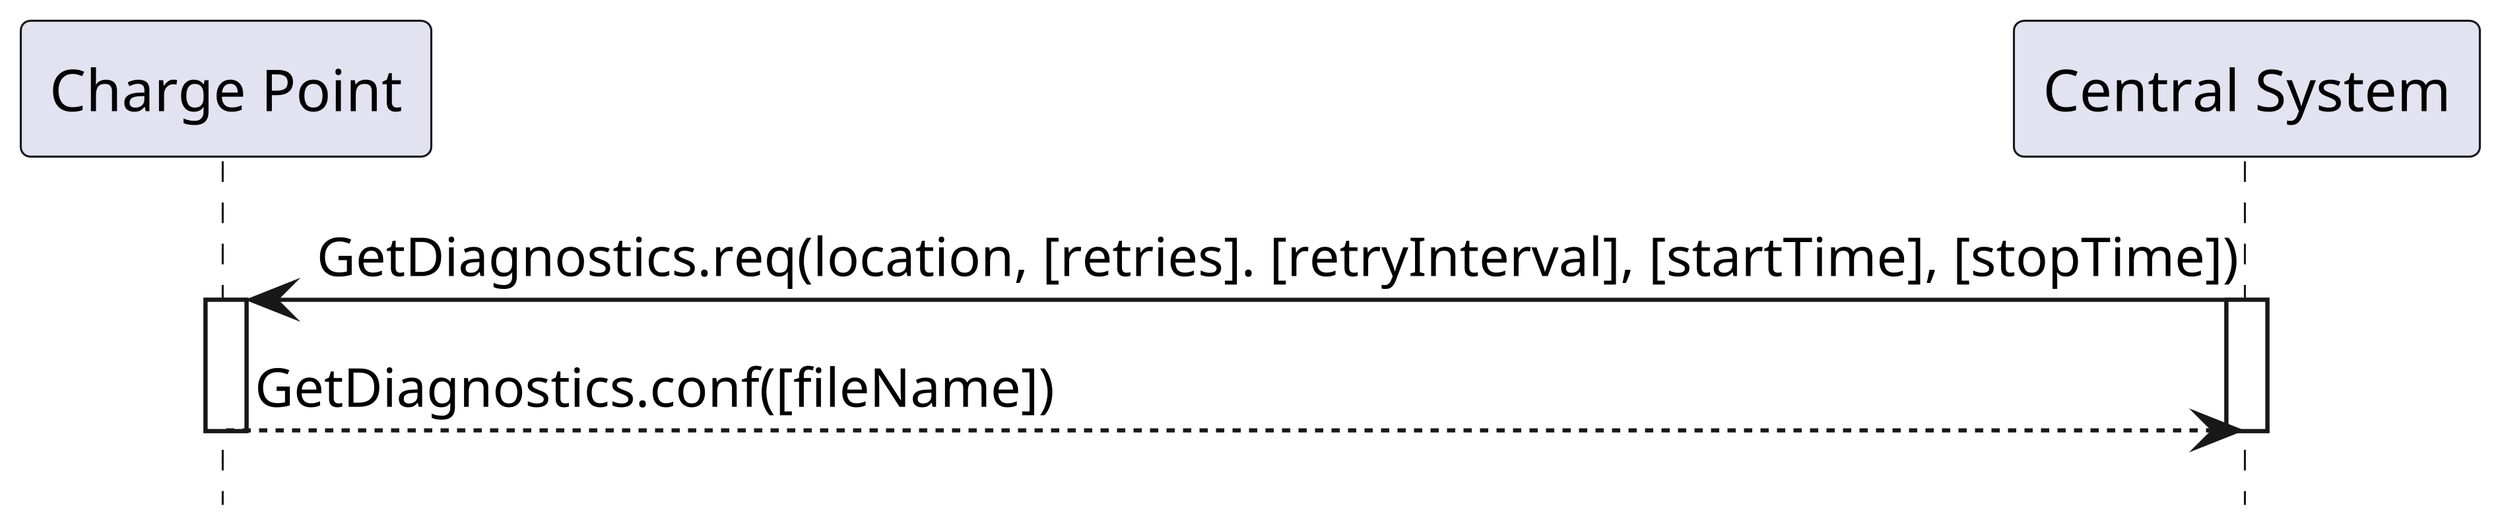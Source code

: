 @startuml
skinparam dpi 600
hide footbox

participant "Charge Point" as CP
participant "Central System" as CS

CS -> CP: GetDiagnostics.req(location, [retries]. [retryInterval], [startTime], [stopTime])
activate CP
activate CS
CP --> CS: GetDiagnostics.conf([fileName])

deactivate CS
deactivate CP
@enduml
